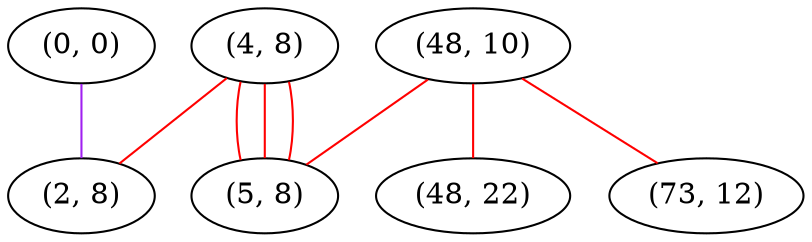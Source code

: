graph "" {
"(0, 0)";
"(48, 10)";
"(4, 8)";
"(2, 8)";
"(48, 22)";
"(5, 8)";
"(73, 12)";
"(0, 0)" -- "(2, 8)"  [color=purple, key=0, weight=4];
"(48, 10)" -- "(48, 22)"  [color=red, key=0, weight=1];
"(48, 10)" -- "(73, 12)"  [color=red, key=0, weight=1];
"(48, 10)" -- "(5, 8)"  [color=red, key=0, weight=1];
"(4, 8)" -- "(2, 8)"  [color=red, key=0, weight=1];
"(4, 8)" -- "(5, 8)"  [color=red, key=0, weight=1];
"(4, 8)" -- "(5, 8)"  [color=red, key=1, weight=1];
"(4, 8)" -- "(5, 8)"  [color=red, key=2, weight=1];
}
